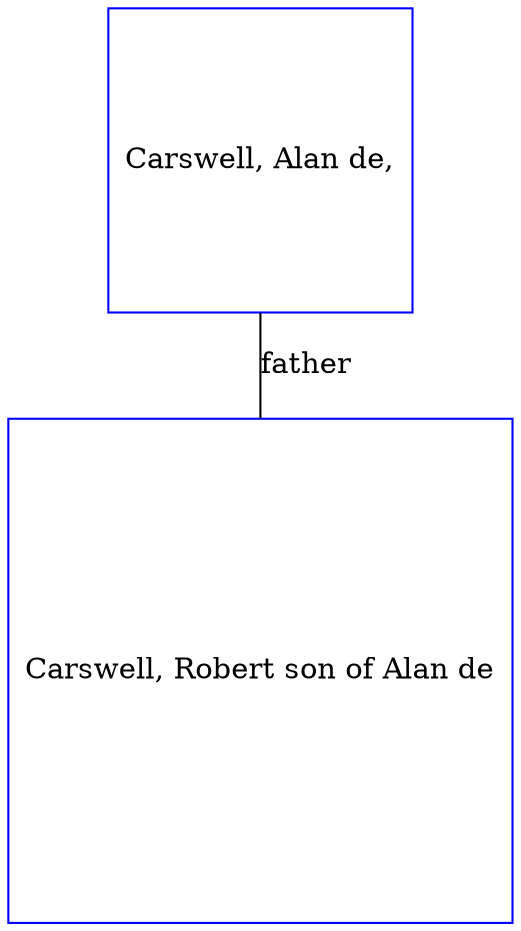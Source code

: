 digraph D {
    edge [dir=none];    node [shape=box];    "009615"   [label="Carswell, Robert son of Alan de", shape=box, regular=1, color="blue"] ;
"009616"   [label="Carswell, Alan de,", shape=box, regular=1, color="blue"] ;
009616->009615 [label="father",arrowsize=0.0]; 
}